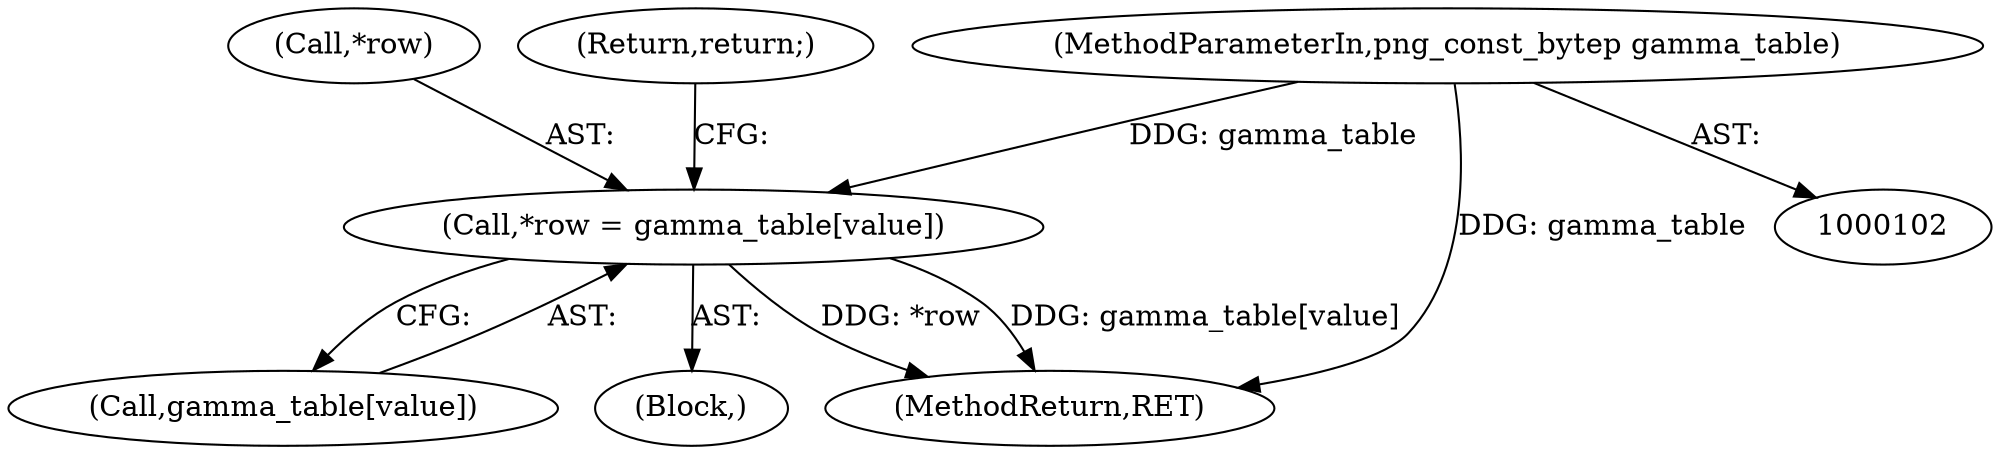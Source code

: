 digraph "0_Android_9d4853418ab2f754c2b63e091c29c5529b8b86ca_19@array" {
"1000226" [label="(Call,*row = gamma_table[value])"];
"1000108" [label="(MethodParameterIn,png_const_bytep gamma_table)"];
"1000227" [label="(Call,*row)"];
"1000108" [label="(MethodParameterIn,png_const_bytep gamma_table)"];
"1000229" [label="(Call,gamma_table[value])"];
"1000153" [label="(Block,)"];
"1000247" [label="(MethodReturn,RET)"];
"1000226" [label="(Call,*row = gamma_table[value])"];
"1000232" [label="(Return,return;)"];
"1000226" -> "1000153"  [label="AST: "];
"1000226" -> "1000229"  [label="CFG: "];
"1000227" -> "1000226"  [label="AST: "];
"1000229" -> "1000226"  [label="AST: "];
"1000232" -> "1000226"  [label="CFG: "];
"1000226" -> "1000247"  [label="DDG: *row"];
"1000226" -> "1000247"  [label="DDG: gamma_table[value]"];
"1000108" -> "1000226"  [label="DDG: gamma_table"];
"1000108" -> "1000102"  [label="AST: "];
"1000108" -> "1000247"  [label="DDG: gamma_table"];
}

